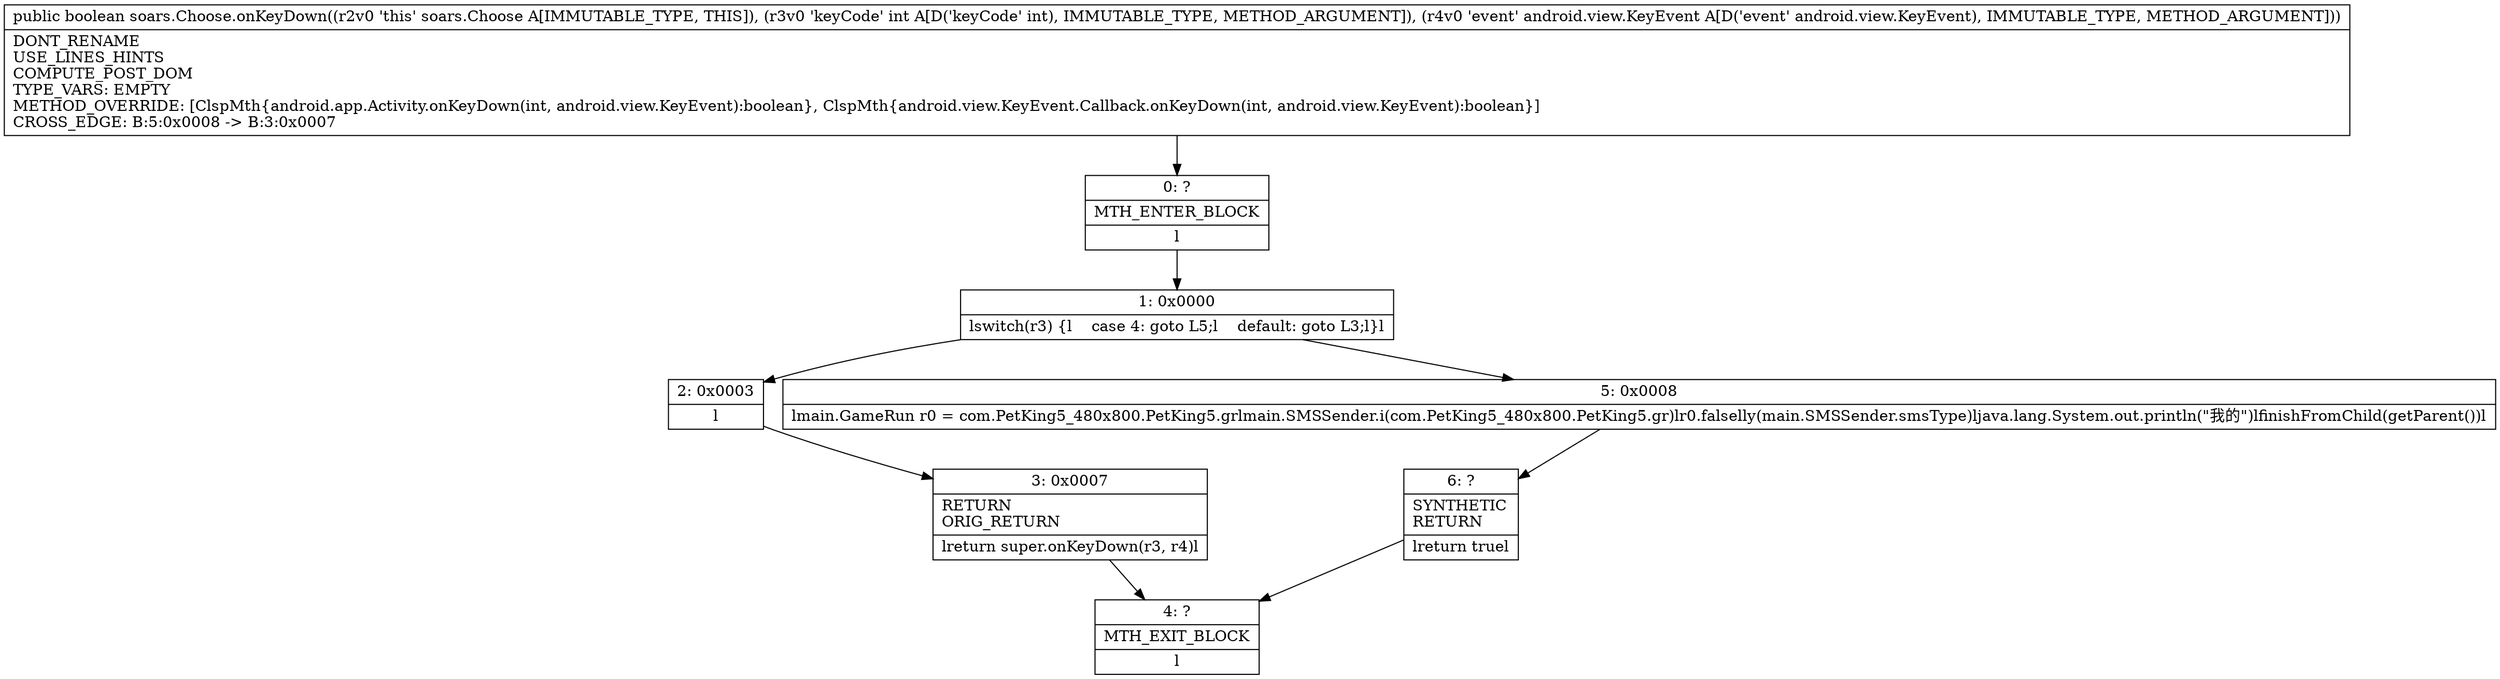 digraph "CFG forsoars.Choose.onKeyDown(ILandroid\/view\/KeyEvent;)Z" {
Node_0 [shape=record,label="{0\:\ ?|MTH_ENTER_BLOCK\l|l}"];
Node_1 [shape=record,label="{1\:\ 0x0000|lswitch(r3) \{l    case 4: goto L5;l    default: goto L3;l\}l}"];
Node_2 [shape=record,label="{2\:\ 0x0003|l}"];
Node_3 [shape=record,label="{3\:\ 0x0007|RETURN\lORIG_RETURN\l|lreturn super.onKeyDown(r3, r4)l}"];
Node_4 [shape=record,label="{4\:\ ?|MTH_EXIT_BLOCK\l|l}"];
Node_5 [shape=record,label="{5\:\ 0x0008|lmain.GameRun r0 = com.PetKing5_480x800.PetKing5.grlmain.SMSSender.i(com.PetKing5_480x800.PetKing5.gr)lr0.falselly(main.SMSSender.smsType)ljava.lang.System.out.println(\"我的\")lfinishFromChild(getParent())l}"];
Node_6 [shape=record,label="{6\:\ ?|SYNTHETIC\lRETURN\l|lreturn truel}"];
MethodNode[shape=record,label="{public boolean soars.Choose.onKeyDown((r2v0 'this' soars.Choose A[IMMUTABLE_TYPE, THIS]), (r3v0 'keyCode' int A[D('keyCode' int), IMMUTABLE_TYPE, METHOD_ARGUMENT]), (r4v0 'event' android.view.KeyEvent A[D('event' android.view.KeyEvent), IMMUTABLE_TYPE, METHOD_ARGUMENT]))  | DONT_RENAME\lUSE_LINES_HINTS\lCOMPUTE_POST_DOM\lTYPE_VARS: EMPTY\lMETHOD_OVERRIDE: [ClspMth\{android.app.Activity.onKeyDown(int, android.view.KeyEvent):boolean\}, ClspMth\{android.view.KeyEvent.Callback.onKeyDown(int, android.view.KeyEvent):boolean\}]\lCROSS_EDGE: B:5:0x0008 \-\> B:3:0x0007\l}"];
MethodNode -> Node_0;
Node_0 -> Node_1;
Node_1 -> Node_2;
Node_1 -> Node_5;
Node_2 -> Node_3;
Node_3 -> Node_4;
Node_5 -> Node_6;
Node_6 -> Node_4;
}

